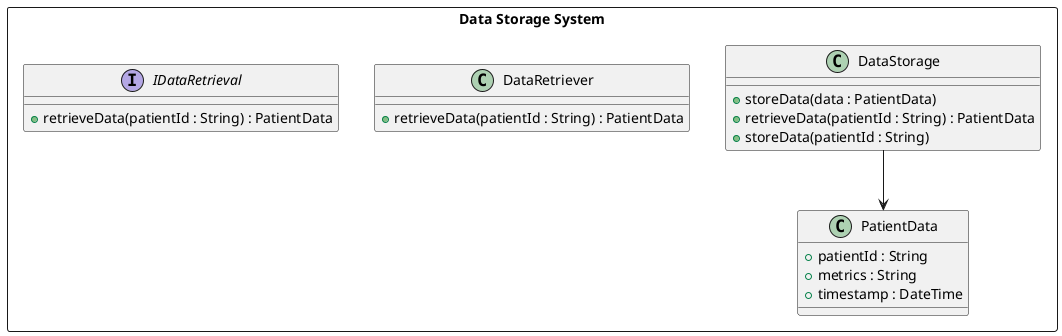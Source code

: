 @startuml Data Storage System Class Diagram

rectangle "Data Storage System" as DSS {
    class "DataStorage" as DS {
        +storeData(data : PatientData)
        +retrieveData(patientId : String) : PatientData
        +storeData(patientId : String) 
    }

    class "DataRetriever" as DR {
        +retrieveData(patientId : String) : PatientData
    }

    DS --> PD

    class "PatientData" as PD {
        +patientId : String
        +metrics : String
        +timestamp : DateTime
    }

    interface "IDataRetrieval" as IDR {
        +retrieveData(patientId : String) : PatientData
    }
}

@enduml